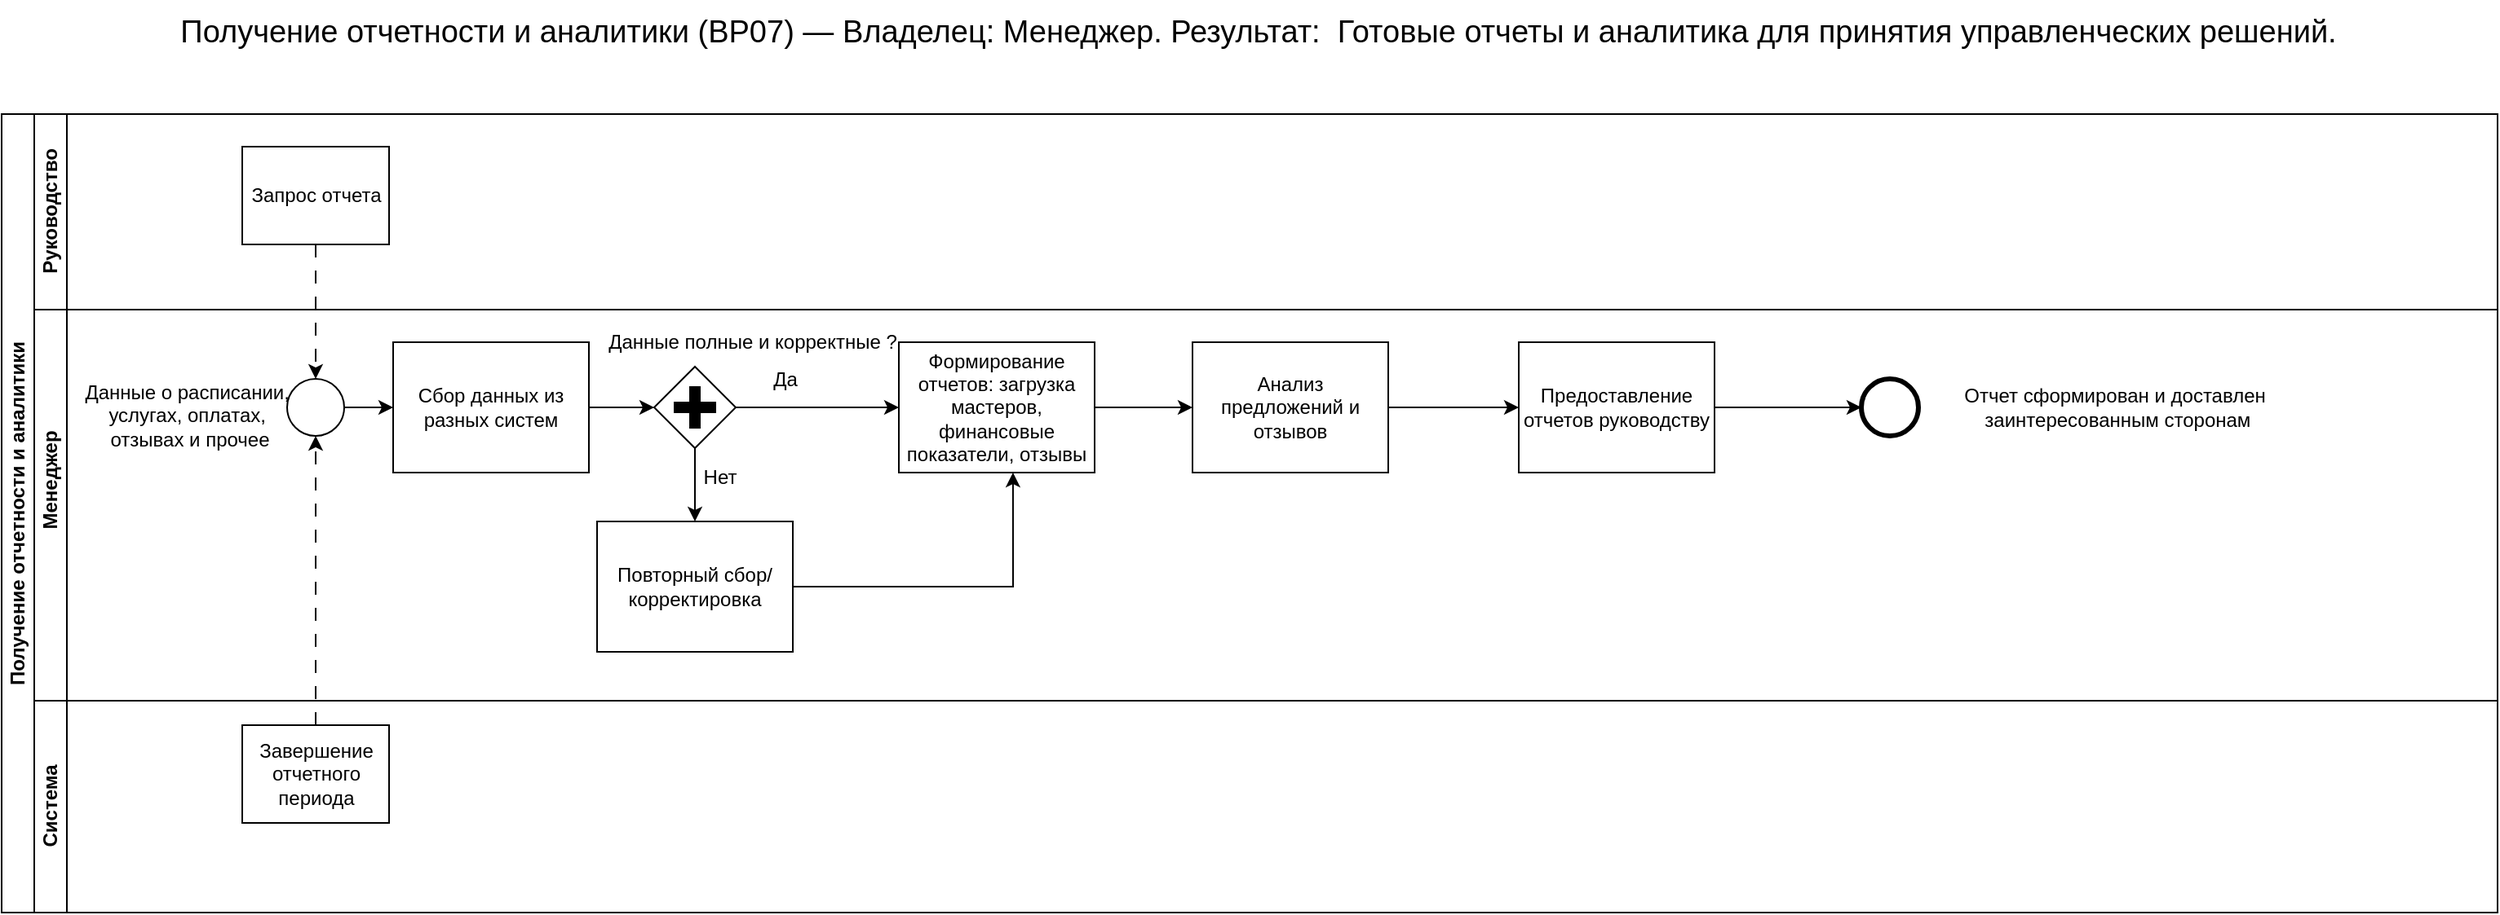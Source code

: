 <mxfile version="28.0.6">
  <diagram name="Страница — 1" id="pgSoBSzNcnjz_RUL23Q5">
    <mxGraphModel dx="1884" dy="1115" grid="1" gridSize="10" guides="1" tooltips="1" connect="1" arrows="1" fold="1" page="1" pageScale="1" pageWidth="827" pageHeight="1169" math="0" shadow="0">
      <root>
        <mxCell id="0" />
        <mxCell id="1" parent="0" />
        <mxCell id="gyZnTWZKLgBVte_kdoAI-3" value="&lt;font style=&quot;font-size: 19px;&quot;&gt;Получение отчетности и аналитики&amp;nbsp;(BP07) — Владелец: Менеджер. Результат:&amp;nbsp;&amp;nbsp;Готовые отчеты и аналитика для принятия управленческих решений.&lt;/font&gt;" style="text;html=1;align=center;verticalAlign=middle;resizable=0;points=[];autosize=1;strokeColor=none;fillColor=none;" parent="1" vertex="1">
          <mxGeometry x="-705" y="10" width="1350" height="40" as="geometry" />
        </mxCell>
        <mxCell id="gyZnTWZKLgBVte_kdoAI-4" value="Получение отчетности и аналитики" style="swimlane;html=1;childLayout=stackLayout;resizeParent=1;resizeParentMax=0;horizontal=0;startSize=20;horizontalStack=0;whiteSpace=wrap;" parent="1" vertex="1">
          <mxGeometry x="-800" y="80" width="1530" height="490" as="geometry" />
        </mxCell>
        <mxCell id="gyZnTWZKLgBVte_kdoAI-5" value="Руководство" style="swimlane;html=1;startSize=20;horizontal=0;" parent="gyZnTWZKLgBVte_kdoAI-4" vertex="1">
          <mxGeometry x="20" width="1510" height="120" as="geometry" />
        </mxCell>
        <mxCell id="gyZnTWZKLgBVte_kdoAI-11" value="Запрос отчета" style="whiteSpace=wrap;html=1;" parent="gyZnTWZKLgBVte_kdoAI-5" vertex="1">
          <mxGeometry x="127.5" y="20" width="90" height="60" as="geometry" />
        </mxCell>
        <mxCell id="gyZnTWZKLgBVte_kdoAI-13" style="edgeStyle=orthogonalEdgeStyle;rounded=0;orthogonalLoop=1;jettySize=auto;html=1;exitX=0.5;exitY=1;exitDx=0;exitDy=0;entryX=0.5;entryY=0;entryDx=0;entryDy=0;entryPerimeter=0;dashed=1;dashPattern=8 8;" parent="gyZnTWZKLgBVte_kdoAI-4" source="gyZnTWZKLgBVte_kdoAI-11" target="gyZnTWZKLgBVte_kdoAI-10" edge="1">
          <mxGeometry relative="1" as="geometry" />
        </mxCell>
        <mxCell id="gyZnTWZKLgBVte_kdoAI-6" value="&lt;span style=&quot;white-space: pre;&quot;&gt;&#x9;&lt;/span&gt;&lt;span style=&quot;white-space: pre;&quot;&gt;&#x9;&lt;/span&gt;&lt;span style=&quot;white-space: pre;&quot;&gt;&#x9;&lt;/span&gt;&lt;span style=&quot;white-space: pre;&quot;&gt;&#x9;&lt;/span&gt;&lt;span style=&quot;white-space: pre;&quot;&gt;&#x9;&lt;/span&gt;&lt;span style=&quot;white-space: pre;&quot;&gt;&#x9;&lt;/span&gt;Менеджер" style="swimlane;html=1;startSize=20;horizontal=0;" parent="gyZnTWZKLgBVte_kdoAI-4" vertex="1">
          <mxGeometry x="20" y="120" width="1510" height="370" as="geometry" />
        </mxCell>
        <mxCell id="gyZnTWZKLgBVte_kdoAI-10" value="" style="points=[[0.145,0.145,0],[0.5,0,0],[0.855,0.145,0],[1,0.5,0],[0.855,0.855,0],[0.5,1,0],[0.145,0.855,0],[0,0.5,0]];shape=mxgraph.bpmn.event;html=1;verticalLabelPosition=bottom;labelBackgroundColor=#ffffff;verticalAlign=top;align=center;perimeter=ellipsePerimeter;outlineConnect=0;aspect=fixed;outline=standard;symbol=general;" parent="gyZnTWZKLgBVte_kdoAI-6" vertex="1">
          <mxGeometry x="155" y="42.5" width="35" height="35" as="geometry" />
        </mxCell>
        <mxCell id="gyZnTWZKLgBVte_kdoAI-15" value="Данные о расписании,&amp;nbsp;&lt;div&gt;услугах, оплатах,&amp;nbsp;&lt;/div&gt;&lt;div&gt;отзывах и прочее&lt;/div&gt;" style="text;html=1;align=center;verticalAlign=middle;resizable=0;points=[];autosize=1;strokeColor=none;fillColor=none;" parent="gyZnTWZKLgBVte_kdoAI-6" vertex="1">
          <mxGeometry x="20" y="35" width="150" height="60" as="geometry" />
        </mxCell>
        <mxCell id="gyZnTWZKLgBVte_kdoAI-16" value="Сбор данных из разных систем" style="points=[[0.25,0,0],[0.5,0,0],[0.75,0,0],[1,0.25,0],[1,0.5,0],[1,0.75,0],[0.75,1,0],[0.5,1,0],[0.25,1,0],[0,0.75,0],[0,0.5,0],[0,0.25,0]];shape=mxgraph.bpmn.task2;whiteSpace=wrap;rectStyle=rounded;size=10;html=1;container=1;expand=0;collapsible=0;taskMarker=abstract;" parent="gyZnTWZKLgBVte_kdoAI-6" vertex="1">
          <mxGeometry x="220" y="20" width="120" height="80" as="geometry" />
        </mxCell>
        <mxCell id="gyZnTWZKLgBVte_kdoAI-18" value="Формирование отчетов: загрузка мастеров, финансовые показатели, отзывы" style="points=[[0.25,0,0],[0.5,0,0],[0.75,0,0],[1,0.25,0],[1,0.5,0],[1,0.75,0],[0.75,1,0],[0.5,1,0],[0.25,1,0],[0,0.75,0],[0,0.5,0],[0,0.25,0]];shape=mxgraph.bpmn.task2;whiteSpace=wrap;rectStyle=rounded;size=10;html=1;container=1;expand=0;collapsible=0;taskMarker=abstract;" parent="gyZnTWZKLgBVte_kdoAI-6" vertex="1">
          <mxGeometry x="530" y="20" width="120" height="80" as="geometry" />
        </mxCell>
        <mxCell id="gyZnTWZKLgBVte_kdoAI-19" style="edgeStyle=orthogonalEdgeStyle;rounded=0;orthogonalLoop=1;jettySize=auto;html=1;exitX=1;exitY=0.5;exitDx=0;exitDy=0;exitPerimeter=0;entryX=0;entryY=0.5;entryDx=0;entryDy=0;entryPerimeter=0;" parent="gyZnTWZKLgBVte_kdoAI-6" source="gyZnTWZKLgBVte_kdoAI-10" target="gyZnTWZKLgBVte_kdoAI-16" edge="1">
          <mxGeometry relative="1" as="geometry" />
        </mxCell>
        <mxCell id="gyZnTWZKLgBVte_kdoAI-20" style="edgeStyle=orthogonalEdgeStyle;rounded=0;orthogonalLoop=1;jettySize=auto;html=1;exitX=1;exitY=0.5;exitDx=0;exitDy=0;exitPerimeter=0;entryX=0;entryY=0.5;entryDx=0;entryDy=0;entryPerimeter=0;" parent="gyZnTWZKLgBVte_kdoAI-6" source="gyZnTWZKLgBVte_kdoAI-16" edge="1">
          <mxGeometry relative="1" as="geometry">
            <mxPoint x="380" y="60" as="targetPoint" />
          </mxGeometry>
        </mxCell>
        <mxCell id="gyZnTWZKLgBVte_kdoAI-24" style="edgeStyle=orthogonalEdgeStyle;rounded=0;orthogonalLoop=1;jettySize=auto;html=1;exitX=1;exitY=0.5;exitDx=0;exitDy=0;exitPerimeter=0;entryX=0;entryY=0.5;entryDx=0;entryDy=0;entryPerimeter=0;" parent="gyZnTWZKLgBVte_kdoAI-6" source="gyZnTWZKLgBVte_kdoAI-18" edge="1">
          <mxGeometry relative="1" as="geometry">
            <mxPoint x="710" y="60" as="targetPoint" />
          </mxGeometry>
        </mxCell>
        <mxCell id="gyZnTWZKLgBVte_kdoAI-7" value="Система" style="swimlane;html=1;startSize=20;horizontal=0;" parent="gyZnTWZKLgBVte_kdoAI-6" vertex="1">
          <mxGeometry y="240" width="1510" height="130" as="geometry">
            <mxRectangle x="20" y="240" width="740" height="30" as="alternateBounds" />
          </mxGeometry>
        </mxCell>
        <mxCell id="gyZnTWZKLgBVte_kdoAI-12" value="Завершение отчетного периода" style="whiteSpace=wrap;html=1;" parent="gyZnTWZKLgBVte_kdoAI-7" vertex="1">
          <mxGeometry x="127.5" y="15" width="90" height="60" as="geometry" />
        </mxCell>
        <mxCell id="gyZnTWZKLgBVte_kdoAI-14" style="edgeStyle=orthogonalEdgeStyle;rounded=0;orthogonalLoop=1;jettySize=auto;html=1;exitX=0.5;exitY=0;exitDx=0;exitDy=0;entryX=0.5;entryY=1;entryDx=0;entryDy=0;entryPerimeter=0;dashed=1;dashPattern=8 8;" parent="gyZnTWZKLgBVte_kdoAI-6" source="gyZnTWZKLgBVte_kdoAI-12" target="gyZnTWZKLgBVte_kdoAI-10" edge="1">
          <mxGeometry relative="1" as="geometry" />
        </mxCell>
        <mxCell id="gyZnTWZKLgBVte_kdoAI-29" value="Анализ предложений и отзывов" style="points=[[0.25,0,0],[0.5,0,0],[0.75,0,0],[1,0.25,0],[1,0.5,0],[1,0.75,0],[0.75,1,0],[0.5,1,0],[0.25,1,0],[0,0.75,0],[0,0.5,0],[0,0.25,0]];shape=mxgraph.bpmn.task2;whiteSpace=wrap;rectStyle=rounded;size=10;html=1;container=1;expand=0;collapsible=0;taskMarker=abstract;" parent="gyZnTWZKLgBVte_kdoAI-6" vertex="1">
          <mxGeometry x="710" y="20" width="120" height="80" as="geometry" />
        </mxCell>
        <mxCell id="gyZnTWZKLgBVte_kdoAI-30" value="Повторный сбор/корректировка" style="points=[[0.25,0,0],[0.5,0,0],[0.75,0,0],[1,0.25,0],[1,0.5,0],[1,0.75,0],[0.75,1,0],[0.5,1,0],[0.25,1,0],[0,0.75,0],[0,0.5,0],[0,0.25,0]];shape=mxgraph.bpmn.task2;whiteSpace=wrap;rectStyle=rounded;size=10;html=1;container=1;expand=0;collapsible=0;taskMarker=abstract;" parent="gyZnTWZKLgBVte_kdoAI-6" vertex="1">
          <mxGeometry x="345" y="130" width="120" height="80" as="geometry" />
        </mxCell>
        <mxCell id="gyZnTWZKLgBVte_kdoAI-35" value="Предоставление отчетов руководству" style="points=[[0.25,0,0],[0.5,0,0],[0.75,0,0],[1,0.25,0],[1,0.5,0],[1,0.75,0],[0.75,1,0],[0.5,1,0],[0.25,1,0],[0,0.75,0],[0,0.5,0],[0,0.25,0]];shape=mxgraph.bpmn.task2;whiteSpace=wrap;rectStyle=rounded;size=10;html=1;container=1;expand=0;collapsible=0;taskMarker=abstract;" parent="gyZnTWZKLgBVte_kdoAI-6" vertex="1">
          <mxGeometry x="910" y="20" width="120" height="80" as="geometry" />
        </mxCell>
        <mxCell id="wgD_21ILpuJ7Zoqgytha-1" value="" style="points=[[0.145,0.145,0],[0.5,0,0],[0.855,0.145,0],[1,0.5,0],[0.855,0.855,0],[0.5,1,0],[0.145,0.855,0],[0,0.5,0]];shape=mxgraph.bpmn.event;html=1;verticalLabelPosition=bottom;labelBackgroundColor=#ffffff;verticalAlign=top;align=center;perimeter=ellipsePerimeter;outlineConnect=0;aspect=fixed;outline=end;symbol=terminate2;" parent="gyZnTWZKLgBVte_kdoAI-6" vertex="1">
          <mxGeometry x="1120" y="42.5" width="35" height="35" as="geometry" />
        </mxCell>
        <mxCell id="wgD_21ILpuJ7Zoqgytha-2" value="Отчет сформирован и доставлен&lt;div&gt;&amp;nbsp;заинтересованным сторонам&lt;/div&gt;" style="text;html=1;align=center;verticalAlign=middle;resizable=0;points=[];autosize=1;strokeColor=none;fillColor=none;" parent="gyZnTWZKLgBVte_kdoAI-6" vertex="1">
          <mxGeometry x="1170" y="40" width="210" height="40" as="geometry" />
        </mxCell>
        <mxCell id="X3sDf4wkFTPQs9TPDZ_l-2" value="" style="points=[[0.25,0.25,0],[0.5,0,0],[0.75,0.25,0],[1,0.5,0],[0.75,0.75,0],[0.5,1,0],[0.25,0.75,0],[0,0.5,0]];shape=mxgraph.bpmn.gateway2;html=1;verticalLabelPosition=bottom;labelBackgroundColor=#ffffff;verticalAlign=top;align=center;perimeter=rhombusPerimeter;outlineConnect=0;outline=none;symbol=none;gwType=parallel;" parent="gyZnTWZKLgBVte_kdoAI-6" vertex="1">
          <mxGeometry x="380" y="35" width="50" height="50" as="geometry" />
        </mxCell>
        <mxCell id="X3sDf4wkFTPQs9TPDZ_l-4" style="edgeStyle=orthogonalEdgeStyle;rounded=0;orthogonalLoop=1;jettySize=auto;html=1;exitX=1;exitY=0.5;exitDx=0;exitDy=0;exitPerimeter=0;entryX=0;entryY=0.5;entryDx=0;entryDy=0;entryPerimeter=0;" parent="gyZnTWZKLgBVte_kdoAI-6" source="X3sDf4wkFTPQs9TPDZ_l-2" target="gyZnTWZKLgBVte_kdoAI-18" edge="1">
          <mxGeometry relative="1" as="geometry" />
        </mxCell>
        <mxCell id="X3sDf4wkFTPQs9TPDZ_l-6" style="edgeStyle=orthogonalEdgeStyle;rounded=0;orthogonalLoop=1;jettySize=auto;html=1;exitX=0.5;exitY=1;exitDx=0;exitDy=0;exitPerimeter=0;entryX=0.5;entryY=0;entryDx=0;entryDy=0;entryPerimeter=0;" parent="gyZnTWZKLgBVte_kdoAI-6" source="X3sDf4wkFTPQs9TPDZ_l-2" target="gyZnTWZKLgBVte_kdoAI-30" edge="1">
          <mxGeometry relative="1" as="geometry" />
        </mxCell>
        <mxCell id="X3sDf4wkFTPQs9TPDZ_l-8" style="edgeStyle=orthogonalEdgeStyle;rounded=0;orthogonalLoop=1;jettySize=auto;html=1;exitX=1;exitY=0.5;exitDx=0;exitDy=0;exitPerimeter=0;entryX=0.583;entryY=1;entryDx=0;entryDy=0;entryPerimeter=0;" parent="gyZnTWZKLgBVte_kdoAI-6" source="gyZnTWZKLgBVte_kdoAI-30" target="gyZnTWZKLgBVte_kdoAI-18" edge="1">
          <mxGeometry relative="1" as="geometry">
            <mxPoint x="578" y="104" as="targetPoint" />
          </mxGeometry>
        </mxCell>
        <mxCell id="X3sDf4wkFTPQs9TPDZ_l-12" style="edgeStyle=orthogonalEdgeStyle;rounded=0;orthogonalLoop=1;jettySize=auto;html=1;exitX=1;exitY=0.5;exitDx=0;exitDy=0;exitPerimeter=0;entryX=0;entryY=0.5;entryDx=0;entryDy=0;entryPerimeter=0;" parent="gyZnTWZKLgBVte_kdoAI-6" source="gyZnTWZKLgBVte_kdoAI-29" edge="1">
          <mxGeometry relative="1" as="geometry">
            <mxPoint x="910" y="60" as="targetPoint" />
          </mxGeometry>
        </mxCell>
        <mxCell id="X3sDf4wkFTPQs9TPDZ_l-3" value="Данные полные и корректные ?" style="text;html=1;align=center;verticalAlign=middle;resizable=0;points=[];autosize=1;strokeColor=none;fillColor=none;" parent="gyZnTWZKLgBVte_kdoAI-6" vertex="1">
          <mxGeometry x="340" y="5" width="200" height="30" as="geometry" />
        </mxCell>
        <mxCell id="xEOjjpp2WQwXS-QtPcJK-1" style="edgeStyle=orthogonalEdgeStyle;rounded=0;orthogonalLoop=1;jettySize=auto;html=1;exitX=1;exitY=0.5;exitDx=0;exitDy=0;exitPerimeter=0;entryX=0;entryY=0.5;entryDx=0;entryDy=0;entryPerimeter=0;" edge="1" parent="gyZnTWZKLgBVte_kdoAI-6" source="gyZnTWZKLgBVte_kdoAI-35" target="wgD_21ILpuJ7Zoqgytha-1">
          <mxGeometry relative="1" as="geometry" />
        </mxCell>
        <mxCell id="X3sDf4wkFTPQs9TPDZ_l-5" value="Да" style="text;html=1;align=center;verticalAlign=middle;resizable=0;points=[];autosize=1;strokeColor=none;fillColor=none;" parent="1" vertex="1">
          <mxGeometry x="-340" y="228" width="40" height="30" as="geometry" />
        </mxCell>
        <mxCell id="X3sDf4wkFTPQs9TPDZ_l-7" value="Нет" style="text;html=1;align=center;verticalAlign=middle;resizable=0;points=[];autosize=1;strokeColor=none;fillColor=none;" parent="1" vertex="1">
          <mxGeometry x="-380" y="288" width="40" height="30" as="geometry" />
        </mxCell>
      </root>
    </mxGraphModel>
  </diagram>
</mxfile>
